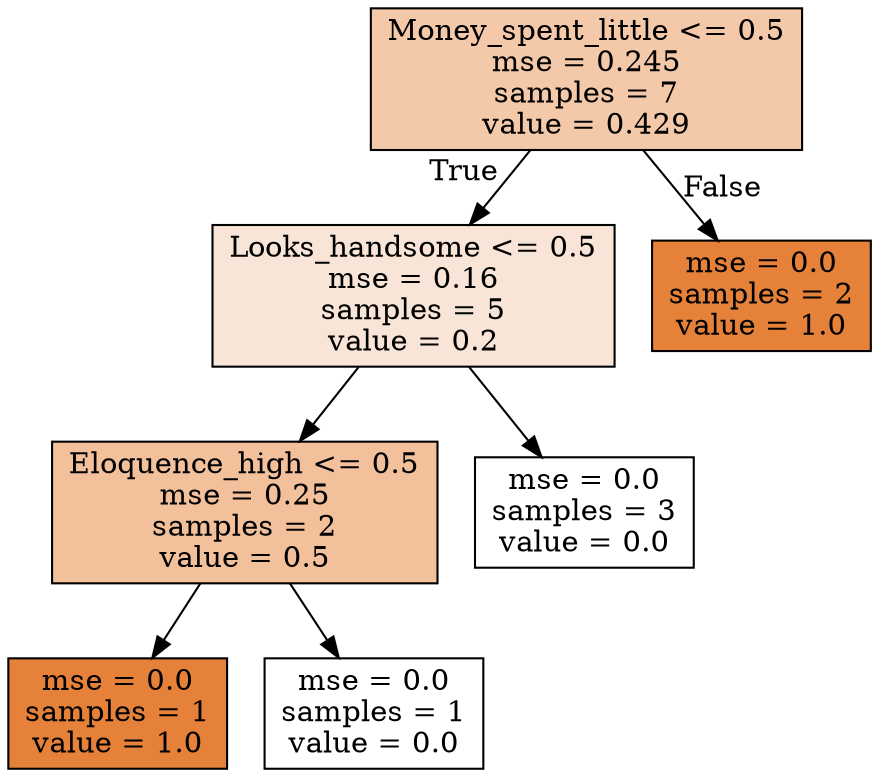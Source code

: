 digraph Tree {
node [shape=box, style="filled", color="black"] ;
0 [label="Money_spent_little <= 0.5\nmse = 0.245\nsamples = 7\nvalue = 0.429", fillcolor="#e581396d"] ;
1 [label="Looks_handsome <= 0.5\nmse = 0.16\nsamples = 5\nvalue = 0.2", fillcolor="#e5813933"] ;
0 -> 1 [labeldistance=2.5, labelangle=45, headlabel="True"] ;
2 [label="Eloquence_high <= 0.5\nmse = 0.25\nsamples = 2\nvalue = 0.5", fillcolor="#e5813980"] ;
1 -> 2 ;
3 [label="mse = 0.0\nsamples = 1\nvalue = 1.0", fillcolor="#e58139ff"] ;
2 -> 3 ;
4 [label="mse = 0.0\nsamples = 1\nvalue = 0.0", fillcolor="#e5813900"] ;
2 -> 4 ;
5 [label="mse = 0.0\nsamples = 3\nvalue = 0.0", fillcolor="#e5813900"] ;
1 -> 5 ;
6 [label="mse = 0.0\nsamples = 2\nvalue = 1.0", fillcolor="#e58139ff"] ;
0 -> 6 [labeldistance=2.5, labelangle=-45, headlabel="False"] ;
}